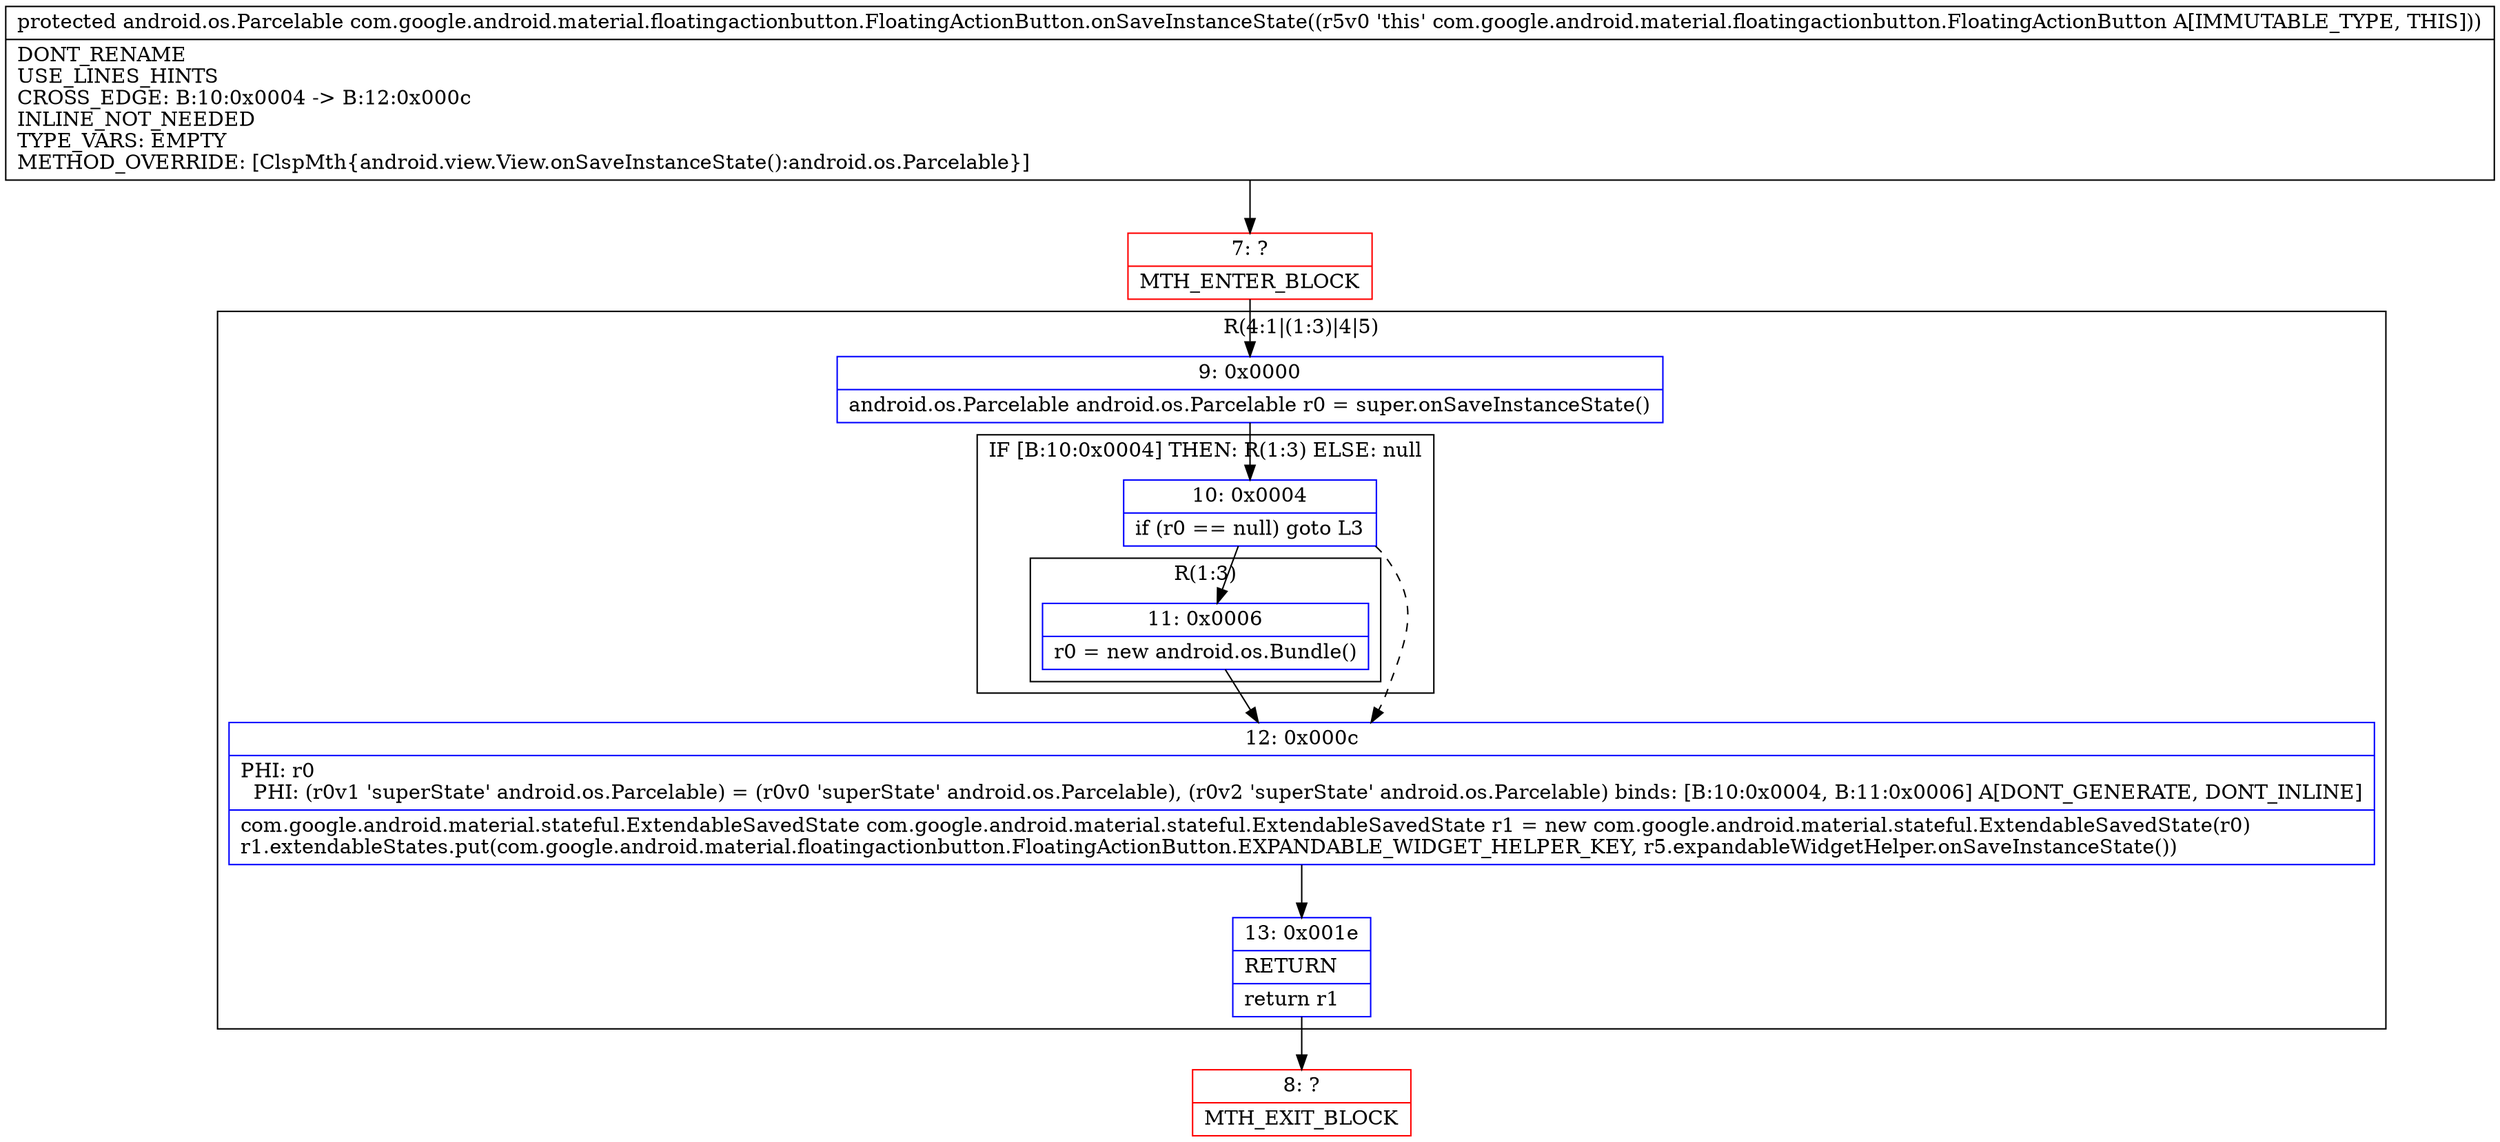 digraph "CFG forcom.google.android.material.floatingactionbutton.FloatingActionButton.onSaveInstanceState()Landroid\/os\/Parcelable;" {
subgraph cluster_Region_956696154 {
label = "R(4:1|(1:3)|4|5)";
node [shape=record,color=blue];
Node_9 [shape=record,label="{9\:\ 0x0000|android.os.Parcelable android.os.Parcelable r0 = super.onSaveInstanceState()\l}"];
subgraph cluster_IfRegion_1449902356 {
label = "IF [B:10:0x0004] THEN: R(1:3) ELSE: null";
node [shape=record,color=blue];
Node_10 [shape=record,label="{10\:\ 0x0004|if (r0 == null) goto L3\l}"];
subgraph cluster_Region_1692149387 {
label = "R(1:3)";
node [shape=record,color=blue];
Node_11 [shape=record,label="{11\:\ 0x0006|r0 = new android.os.Bundle()\l}"];
}
}
Node_12 [shape=record,label="{12\:\ 0x000c|PHI: r0 \l  PHI: (r0v1 'superState' android.os.Parcelable) = (r0v0 'superState' android.os.Parcelable), (r0v2 'superState' android.os.Parcelable) binds: [B:10:0x0004, B:11:0x0006] A[DONT_GENERATE, DONT_INLINE]\l|com.google.android.material.stateful.ExtendableSavedState com.google.android.material.stateful.ExtendableSavedState r1 = new com.google.android.material.stateful.ExtendableSavedState(r0)\lr1.extendableStates.put(com.google.android.material.floatingactionbutton.FloatingActionButton.EXPANDABLE_WIDGET_HELPER_KEY, r5.expandableWidgetHelper.onSaveInstanceState())\l}"];
Node_13 [shape=record,label="{13\:\ 0x001e|RETURN\l|return r1\l}"];
}
Node_7 [shape=record,color=red,label="{7\:\ ?|MTH_ENTER_BLOCK\l}"];
Node_8 [shape=record,color=red,label="{8\:\ ?|MTH_EXIT_BLOCK\l}"];
MethodNode[shape=record,label="{protected android.os.Parcelable com.google.android.material.floatingactionbutton.FloatingActionButton.onSaveInstanceState((r5v0 'this' com.google.android.material.floatingactionbutton.FloatingActionButton A[IMMUTABLE_TYPE, THIS]))  | DONT_RENAME\lUSE_LINES_HINTS\lCROSS_EDGE: B:10:0x0004 \-\> B:12:0x000c\lINLINE_NOT_NEEDED\lTYPE_VARS: EMPTY\lMETHOD_OVERRIDE: [ClspMth\{android.view.View.onSaveInstanceState():android.os.Parcelable\}]\l}"];
MethodNode -> Node_7;Node_9 -> Node_10;
Node_10 -> Node_11;
Node_10 -> Node_12[style=dashed];
Node_11 -> Node_12;
Node_12 -> Node_13;
Node_13 -> Node_8;
Node_7 -> Node_9;
}

